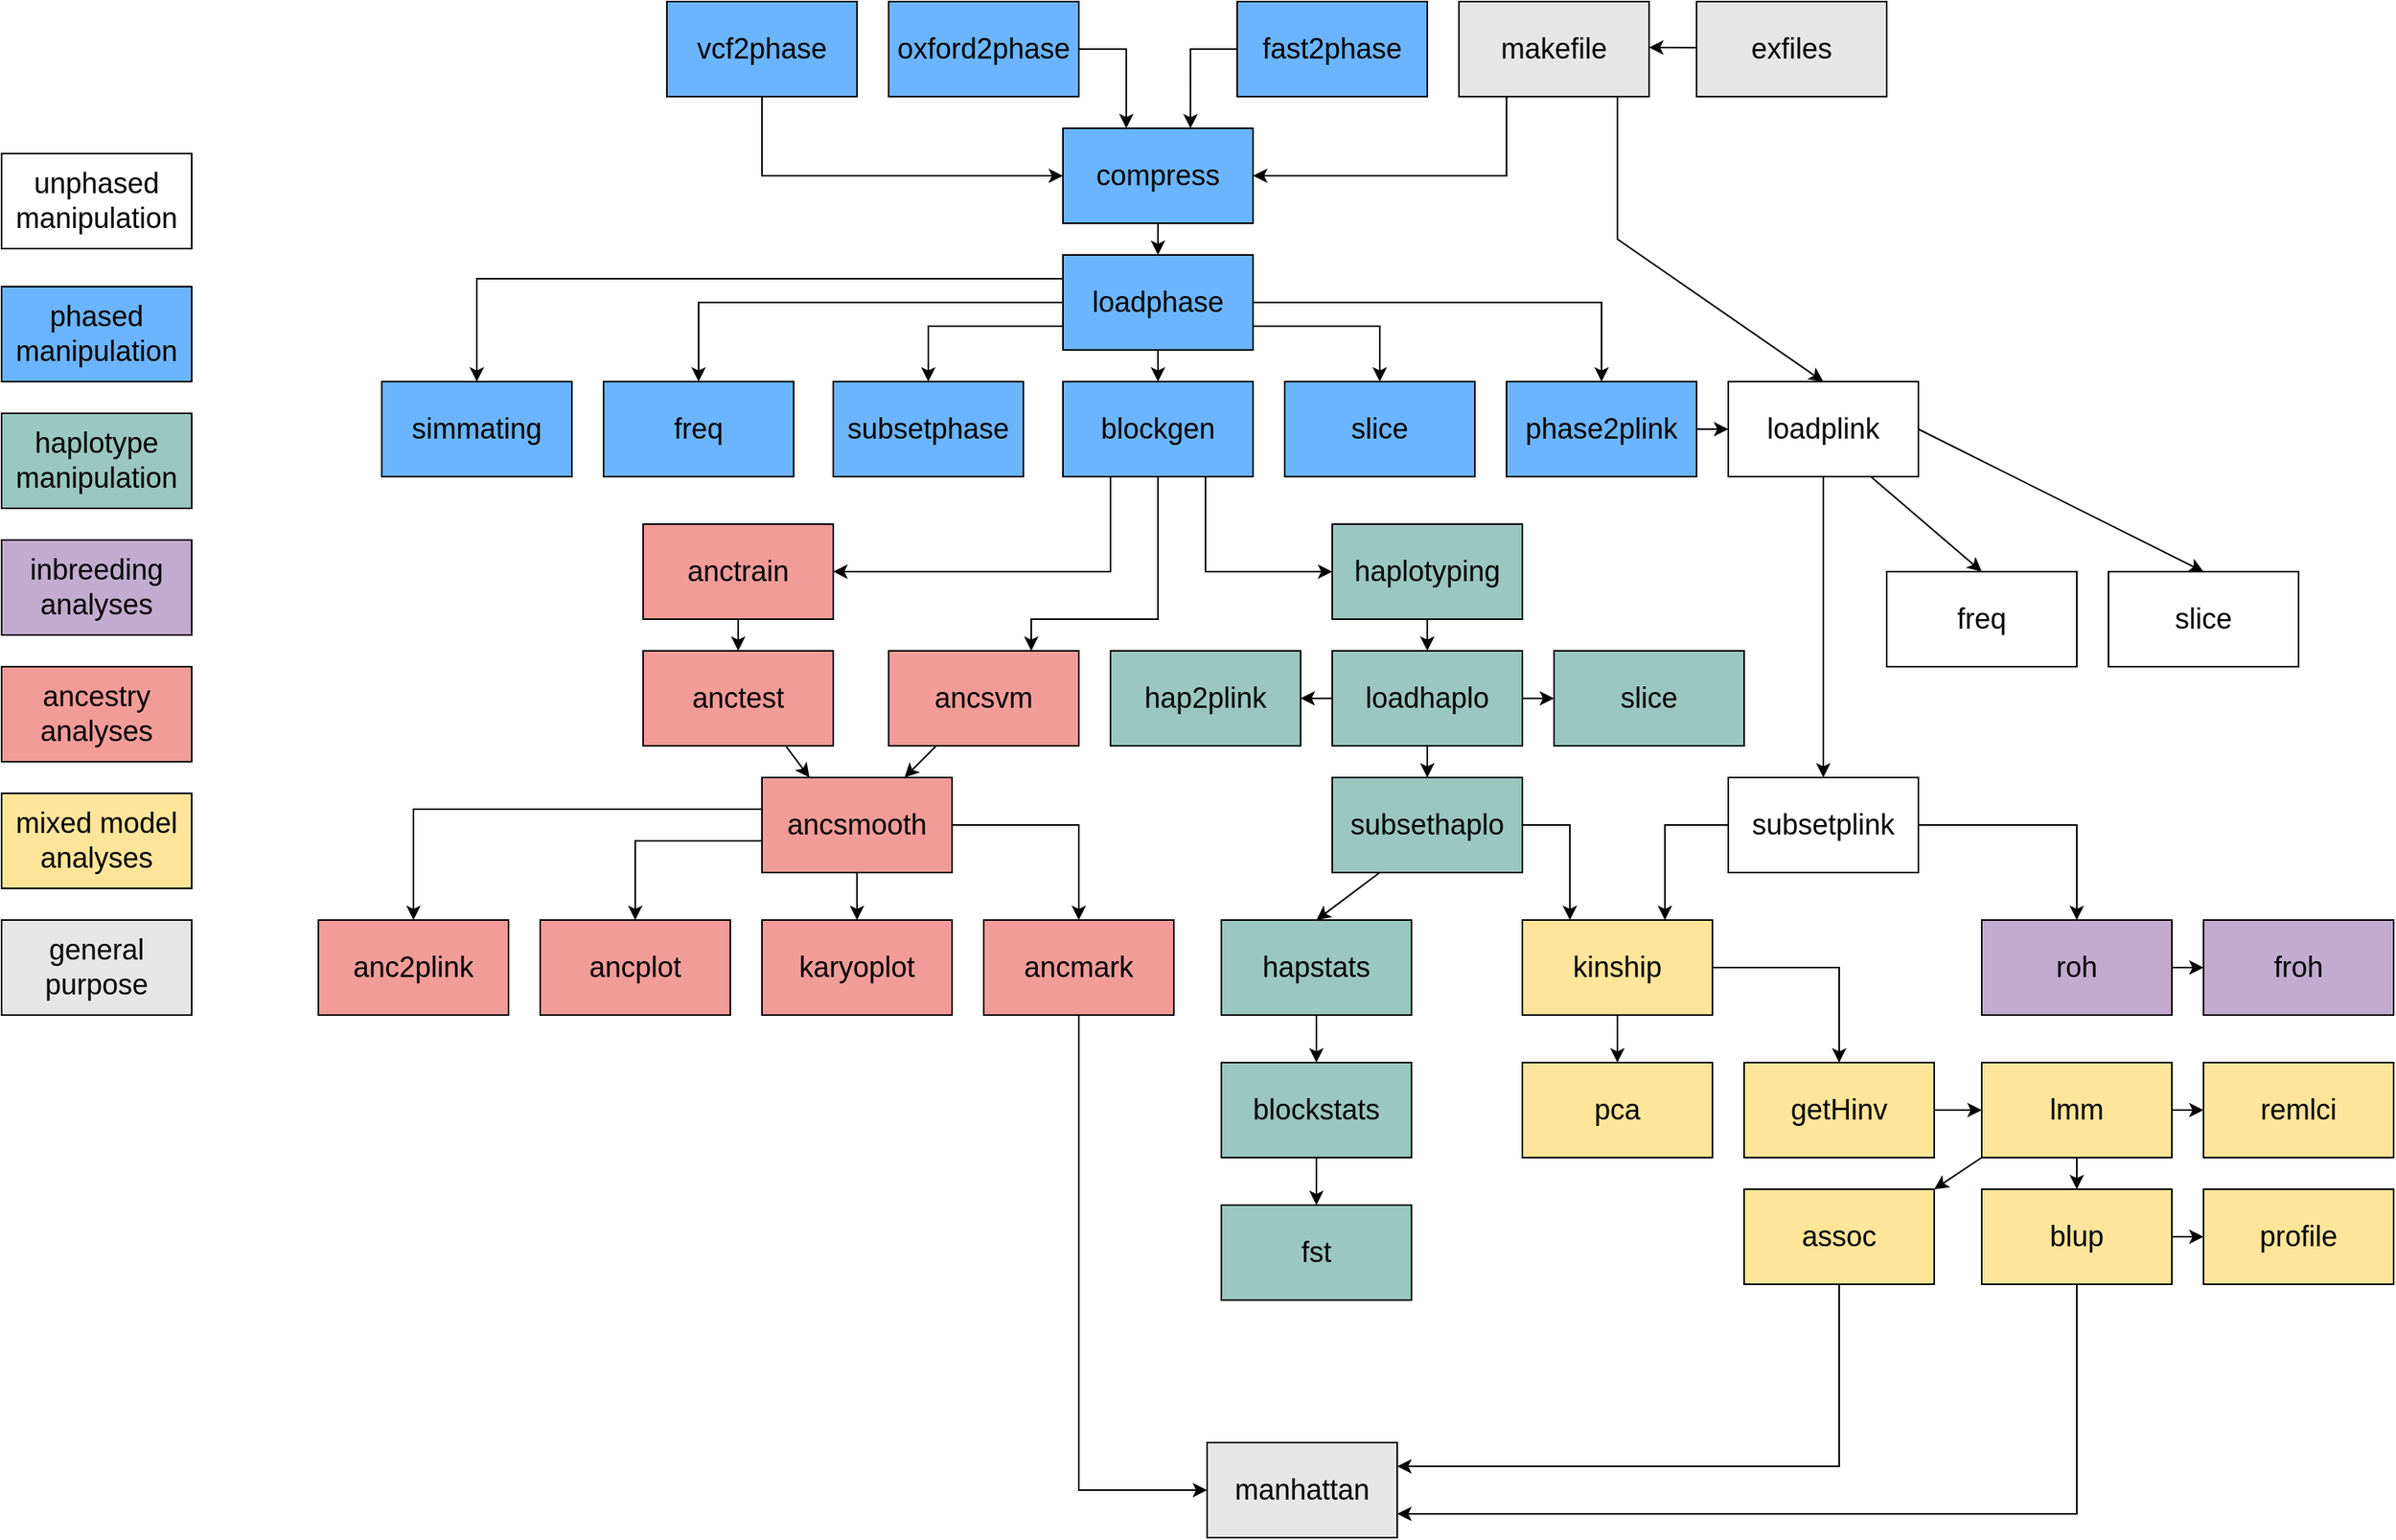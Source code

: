 <mxfile version="16.6.3" type="device"><diagram id="QX_X8f3MzkCJebXz9tnx" name="Page-1"><mxGraphModel dx="2365" dy="1553" grid="1" gridSize="10" guides="1" tooltips="1" connect="1" arrows="1" fold="1" page="1" pageScale="1" pageWidth="850" pageHeight="1100" math="0" shadow="0"><root><mxCell id="0"/><mxCell id="1" parent="0"/><mxCell id="POeb2t27RQVlVHplgw-3-40" style="edgeStyle=orthogonalEdgeStyle;rounded=0;orthogonalLoop=1;jettySize=auto;html=1;entryX=0;entryY=0.5;entryDx=0;entryDy=0;fontSize=18;" parent="1" target="POeb2t27RQVlVHplgw-3-4" edge="1"><mxGeometry relative="1" as="geometry"><Array as="points"><mxPoint x="600" y="130"/></Array><mxPoint x="600" y="80" as="sourcePoint"/></mxGeometry></mxCell><mxCell id="POeb2t27RQVlVHplgw-3-38" style="edgeStyle=orthogonalEdgeStyle;rounded=0;orthogonalLoop=1;jettySize=auto;html=1;exitX=1;exitY=0.5;exitDx=0;exitDy=0;fontSize=18;" parent="1" source="POeb2t27RQVlVHplgw-3-2" target="POeb2t27RQVlVHplgw-3-4" edge="1"><mxGeometry relative="1" as="geometry"><Array as="points"><mxPoint x="830" y="50"/></Array></mxGeometry></mxCell><mxCell id="POeb2t27RQVlVHplgw-3-2" value="oxford2phase" style="rounded=0;whiteSpace=wrap;html=1;fillColor=#6BB5FF;fontSize=18;" parent="1" vertex="1"><mxGeometry x="680" y="20" width="120" height="60" as="geometry"/></mxCell><mxCell id="POeb2t27RQVlVHplgw-3-3" value="fast2phase" style="rounded=0;whiteSpace=wrap;html=1;fillColor=#6BB5FF;fontSize=18;" parent="1" vertex="1"><mxGeometry x="900" y="20" width="120" height="60" as="geometry"/></mxCell><mxCell id="POeb2t27RQVlVHplgw-3-42" style="edgeStyle=orthogonalEdgeStyle;rounded=0;orthogonalLoop=1;jettySize=auto;html=1;exitX=0.5;exitY=1;exitDx=0;exitDy=0;entryX=0.5;entryY=0;entryDx=0;entryDy=0;fontSize=18;" parent="1" source="POeb2t27RQVlVHplgw-3-4" target="POeb2t27RQVlVHplgw-3-5" edge="1"><mxGeometry relative="1" as="geometry"/></mxCell><mxCell id="POeb2t27RQVlVHplgw-3-4" value="compress" style="rounded=0;whiteSpace=wrap;html=1;fillColor=#6BB5FF;fontSize=18;" parent="1" vertex="1"><mxGeometry x="790" y="100" width="120" height="60" as="geometry"/></mxCell><mxCell id="POeb2t27RQVlVHplgw-3-43" style="edgeStyle=orthogonalEdgeStyle;rounded=0;orthogonalLoop=1;jettySize=auto;html=1;exitX=0.5;exitY=1;exitDx=0;exitDy=0;entryX=0.5;entryY=0;entryDx=0;entryDy=0;fontSize=18;" parent="1" source="POeb2t27RQVlVHplgw-3-5" target="POeb2t27RQVlVHplgw-3-8" edge="1"><mxGeometry relative="1" as="geometry"/></mxCell><mxCell id="POeb2t27RQVlVHplgw-3-45" style="edgeStyle=orthogonalEdgeStyle;rounded=0;orthogonalLoop=1;jettySize=auto;html=1;exitX=0;exitY=0.75;exitDx=0;exitDy=0;entryX=0.5;entryY=0;entryDx=0;entryDy=0;fontSize=18;" parent="1" source="POeb2t27RQVlVHplgw-3-5" target="POeb2t27RQVlVHplgw-3-7" edge="1"><mxGeometry relative="1" as="geometry"/></mxCell><mxCell id="POeb2t27RQVlVHplgw-3-5" value="loadphase" style="rounded=0;whiteSpace=wrap;html=1;fillColor=#6BB5FF;fontSize=18;" parent="1" vertex="1"><mxGeometry x="790" y="180" width="120" height="60" as="geometry"/></mxCell><mxCell id="POeb2t27RQVlVHplgw-3-7" value="subsetphase" style="rounded=0;whiteSpace=wrap;html=1;fillColor=#6BB5FF;fontSize=18;" parent="1" vertex="1"><mxGeometry x="645" y="260" width="120" height="60" as="geometry"/></mxCell><mxCell id="POeb2t27RQVlVHplgw-3-53" style="edgeStyle=orthogonalEdgeStyle;rounded=0;orthogonalLoop=1;jettySize=auto;html=1;exitX=0.25;exitY=1;exitDx=0;exitDy=0;entryX=1;entryY=0.5;entryDx=0;entryDy=0;fontSize=18;" parent="1" source="POeb2t27RQVlVHplgw-3-8" target="POeb2t27RQVlVHplgw-3-11" edge="1"><mxGeometry relative="1" as="geometry"><Array as="points"><mxPoint x="820" y="380"/></Array></mxGeometry></mxCell><mxCell id="POeb2t27RQVlVHplgw-3-8" value="blockgen" style="rounded=0;whiteSpace=wrap;html=1;fillColor=#6BB5FF;fontSize=18;" parent="1" vertex="1"><mxGeometry x="790" y="260" width="120" height="60" as="geometry"/></mxCell><mxCell id="POeb2t27RQVlVHplgw-3-59" style="edgeStyle=orthogonalEdgeStyle;rounded=0;orthogonalLoop=1;jettySize=auto;html=1;exitX=0.5;exitY=1;exitDx=0;exitDy=0;entryX=0.5;entryY=0;entryDx=0;entryDy=0;fontSize=18;" parent="1" source="POeb2t27RQVlVHplgw-3-10" target="POeb2t27RQVlVHplgw-3-17" edge="1"><mxGeometry relative="1" as="geometry"/></mxCell><mxCell id="POeb2t27RQVlVHplgw-3-10" value="haplotyping" style="rounded=0;whiteSpace=wrap;html=1;shadow=0;fillColor=#9AC7BF;fontSize=18;" parent="1" vertex="1"><mxGeometry x="960" y="350" width="120" height="60" as="geometry"/></mxCell><mxCell id="POeb2t27RQVlVHplgw-3-55" style="edgeStyle=orthogonalEdgeStyle;rounded=0;orthogonalLoop=1;jettySize=auto;html=1;exitX=0.5;exitY=1;exitDx=0;exitDy=0;fontSize=18;entryX=0.5;entryY=0;entryDx=0;entryDy=0;" parent="1" source="POeb2t27RQVlVHplgw-3-11" target="f0RsG4w_r5bLcKfivLVr-1" edge="1"><mxGeometry relative="1" as="geometry"/></mxCell><mxCell id="POeb2t27RQVlVHplgw-3-11" value="anctrain" style="rounded=0;whiteSpace=wrap;html=1;fillColor=#F19C99;fontSize=18;" parent="1" vertex="1"><mxGeometry x="525" y="350" width="120" height="60" as="geometry"/></mxCell><mxCell id="POeb2t27RQVlVHplgw-3-56" style="edgeStyle=orthogonalEdgeStyle;rounded=0;orthogonalLoop=1;jettySize=auto;html=1;exitX=0;exitY=1;exitDx=0;exitDy=0;entryX=0.5;entryY=0;entryDx=0;entryDy=0;fontSize=18;" parent="1" source="POeb2t27RQVlVHplgw-3-12" target="POeb2t27RQVlVHplgw-3-13" edge="1"><mxGeometry relative="1" as="geometry"><Array as="points"><mxPoint x="600" y="550"/><mxPoint x="520" y="550"/></Array></mxGeometry></mxCell><mxCell id="POeb2t27RQVlVHplgw-3-57" style="edgeStyle=orthogonalEdgeStyle;rounded=0;orthogonalLoop=1;jettySize=auto;html=1;exitX=0.5;exitY=1;exitDx=0;exitDy=0;entryX=0.5;entryY=0;entryDx=0;entryDy=0;fontSize=18;" parent="1" source="POeb2t27RQVlVHplgw-3-12" target="POeb2t27RQVlVHplgw-3-14" edge="1"><mxGeometry relative="1" as="geometry"/></mxCell><mxCell id="POeb2t27RQVlVHplgw-3-58" style="edgeStyle=orthogonalEdgeStyle;rounded=0;orthogonalLoop=1;jettySize=auto;html=1;exitX=1;exitY=0.5;exitDx=0;exitDy=0;entryX=0.5;entryY=0;entryDx=0;entryDy=0;fontSize=18;" parent="1" source="POeb2t27RQVlVHplgw-3-12" target="POeb2t27RQVlVHplgw-3-15" edge="1"><mxGeometry relative="1" as="geometry"/></mxCell><mxCell id="POeb2t27RQVlVHplgw-3-12" value="ancsmooth" style="rounded=0;whiteSpace=wrap;html=1;fillColor=#F19C99;fontSize=18;" parent="1" vertex="1"><mxGeometry x="600" y="510" width="120" height="60" as="geometry"/></mxCell><mxCell id="POeb2t27RQVlVHplgw-3-13" value="ancplot" style="rounded=0;whiteSpace=wrap;html=1;fillColor=#F19C99;fontSize=18;" parent="1" vertex="1"><mxGeometry x="460" y="600" width="120" height="60" as="geometry"/></mxCell><mxCell id="POeb2t27RQVlVHplgw-3-14" value="karyoplot" style="rounded=0;whiteSpace=wrap;html=1;fillColor=#F19C99;fontSize=18;" parent="1" vertex="1"><mxGeometry x="600" y="600" width="120" height="60" as="geometry"/></mxCell><mxCell id="POeb2t27RQVlVHplgw-3-88" style="edgeStyle=orthogonalEdgeStyle;rounded=0;orthogonalLoop=1;jettySize=auto;html=1;exitX=0.5;exitY=1;exitDx=0;exitDy=0;entryX=0;entryY=0.5;entryDx=0;entryDy=0;fontSize=18;" parent="1" source="POeb2t27RQVlVHplgw-3-15" target="POeb2t27RQVlVHplgw-3-16" edge="1"><mxGeometry relative="1" as="geometry"><Array as="points"><mxPoint x="800" y="960"/></Array></mxGeometry></mxCell><mxCell id="POeb2t27RQVlVHplgw-3-15" value="ancmark" style="rounded=0;whiteSpace=wrap;html=1;fillColor=#F19C99;fontSize=18;" parent="1" vertex="1"><mxGeometry x="740" y="600" width="120" height="60" as="geometry"/></mxCell><mxCell id="POeb2t27RQVlVHplgw-3-16" value="manhattan" style="rounded=0;whiteSpace=wrap;html=1;fillColor=#E6E6E6;fontSize=18;" parent="1" vertex="1"><mxGeometry x="881" y="930" width="120" height="60" as="geometry"/></mxCell><mxCell id="POeb2t27RQVlVHplgw-3-60" style="edgeStyle=orthogonalEdgeStyle;rounded=0;orthogonalLoop=1;jettySize=auto;html=1;exitX=0.5;exitY=1;exitDx=0;exitDy=0;entryX=0.5;entryY=0;entryDx=0;entryDy=0;fontSize=18;" parent="1" source="POeb2t27RQVlVHplgw-3-17" target="POeb2t27RQVlVHplgw-3-23" edge="1"><mxGeometry relative="1" as="geometry"/></mxCell><mxCell id="POeb2t27RQVlVHplgw-3-17" value="loadhaplo" style="rounded=0;whiteSpace=wrap;html=1;shadow=0;fillColor=#9AC7BF;fontSize=18;" parent="1" vertex="1"><mxGeometry x="960" y="430" width="120" height="60" as="geometry"/></mxCell><mxCell id="POeb2t27RQVlVHplgw-3-18" value="hap2plink" style="rounded=0;whiteSpace=wrap;html=1;shadow=0;fillColor=#9AC7BF;fontSize=18;" parent="1" vertex="1"><mxGeometry x="820" y="430" width="120" height="60" as="geometry"/></mxCell><mxCell id="POeb2t27RQVlVHplgw-3-63" style="edgeStyle=orthogonalEdgeStyle;rounded=0;orthogonalLoop=1;jettySize=auto;html=1;exitX=0.5;exitY=1;exitDx=0;exitDy=0;fontSize=18;" parent="1" source="POeb2t27RQVlVHplgw-3-20" target="POeb2t27RQVlVHplgw-3-21" edge="1"><mxGeometry relative="1" as="geometry"/></mxCell><mxCell id="POeb2t27RQVlVHplgw-3-67" style="edgeStyle=orthogonalEdgeStyle;rounded=0;orthogonalLoop=1;jettySize=auto;html=1;exitX=0.5;exitY=1;exitDx=0;exitDy=0;entryX=0.5;entryY=0;entryDx=0;entryDy=0;fontSize=18;" parent="1" source="POeb2t27RQVlVHplgw-3-21" target="POeb2t27RQVlVHplgw-3-22" edge="1"><mxGeometry relative="1" as="geometry"/></mxCell><mxCell id="POeb2t27RQVlVHplgw-3-21" value="blockstats" style="rounded=0;whiteSpace=wrap;html=1;shadow=0;fillColor=#9AC7BF;fontSize=18;" parent="1" vertex="1"><mxGeometry x="890" y="690" width="120" height="60" as="geometry"/></mxCell><mxCell id="POeb2t27RQVlVHplgw-3-22" value="fst" style="rounded=0;whiteSpace=wrap;html=1;shadow=0;fillColor=#9AC7BF;fontSize=18;" parent="1" vertex="1"><mxGeometry x="890" y="780" width="120" height="60" as="geometry"/></mxCell><mxCell id="POeb2t27RQVlVHplgw-3-23" value="subsethaplo" style="rounded=0;whiteSpace=wrap;html=1;shadow=0;fillColor=#9AC7BF;fontSize=18;" parent="1" vertex="1"><mxGeometry x="960" y="510" width="120" height="60" as="geometry"/></mxCell><mxCell id="POeb2t27RQVlVHplgw-3-24" value="kinship" style="rounded=0;whiteSpace=wrap;html=1;fillColor=#FFE599;fontSize=18;" parent="1" vertex="1"><mxGeometry x="1080" y="600" width="120" height="60" as="geometry"/></mxCell><mxCell id="POeb2t27RQVlVHplgw-3-25" value="pca" style="rounded=0;whiteSpace=wrap;html=1;fillColor=#FFE599;fontSize=18;" parent="1" vertex="1"><mxGeometry x="1080" y="690" width="120" height="60" as="geometry"/></mxCell><mxCell id="POeb2t27RQVlVHplgw-3-75" style="edgeStyle=orthogonalEdgeStyle;rounded=0;orthogonalLoop=1;jettySize=auto;html=1;exitX=1;exitY=0.5;exitDx=0;exitDy=0;entryX=0;entryY=0.5;entryDx=0;entryDy=0;fontSize=18;" parent="1" source="POeb2t27RQVlVHplgw-3-27" target="POeb2t27RQVlVHplgw-3-28" edge="1"><mxGeometry relative="1" as="geometry"/></mxCell><mxCell id="POeb2t27RQVlVHplgw-3-27" value="blup" style="rounded=0;whiteSpace=wrap;html=1;fillColor=#FFE599;fontSize=18;" parent="1" vertex="1"><mxGeometry x="1370" y="770" width="120" height="60" as="geometry"/></mxCell><mxCell id="POeb2t27RQVlVHplgw-3-28" value="profile" style="rounded=0;whiteSpace=wrap;html=1;fillColor=#FFE599;fontSize=18;" parent="1" vertex="1"><mxGeometry x="1510" y="770" width="120" height="60" as="geometry"/></mxCell><mxCell id="POeb2t27RQVlVHplgw-3-29" value="lmm" style="rounded=0;whiteSpace=wrap;html=1;fillColor=#FFE599;fontSize=18;" parent="1" vertex="1"><mxGeometry x="1370" y="690" width="120" height="60" as="geometry"/></mxCell><mxCell id="POeb2t27RQVlVHplgw-3-76" style="edgeStyle=orthogonalEdgeStyle;rounded=0;orthogonalLoop=1;jettySize=auto;html=1;exitX=1;exitY=0.5;exitDx=0;exitDy=0;entryX=0;entryY=0.5;entryDx=0;entryDy=0;fontSize=18;" parent="1" source="POeb2t27RQVlVHplgw-3-30" target="POeb2t27RQVlVHplgw-3-29" edge="1"><mxGeometry relative="1" as="geometry"/></mxCell><mxCell id="POeb2t27RQVlVHplgw-3-30" value="getHinv" style="rounded=0;whiteSpace=wrap;html=1;fillColor=#FFE599;fontSize=18;" parent="1" vertex="1"><mxGeometry x="1220" y="690" width="120" height="60" as="geometry"/></mxCell><mxCell id="POeb2t27RQVlVHplgw-3-31" value="assoc" style="rounded=0;whiteSpace=wrap;html=1;fillColor=#FFE599;fontSize=18;" parent="1" vertex="1"><mxGeometry x="1220" y="770" width="120" height="60" as="geometry"/></mxCell><mxCell id="POeb2t27RQVlVHplgw-3-95" value="phased&lt;br&gt;manipulation" style="rounded=0;whiteSpace=wrap;html=1;fillColor=#6BB5FF;fontSize=18;" parent="1" vertex="1"><mxGeometry x="120" y="200" width="120" height="60" as="geometry"/></mxCell><mxCell id="POeb2t27RQVlVHplgw-3-96" value="ancestry analyses" style="rounded=0;whiteSpace=wrap;html=1;fillColor=#F19C99;fontSize=18;" parent="1" vertex="1"><mxGeometry x="120" y="440" width="120" height="60" as="geometry"/></mxCell><mxCell id="POeb2t27RQVlVHplgw-3-97" value="haplotype&lt;br&gt;manipulation" style="rounded=0;whiteSpace=wrap;html=1;shadow=0;fillColor=#9AC7BF;fontSize=18;" parent="1" vertex="1"><mxGeometry x="120" y="280" width="120" height="60" as="geometry"/></mxCell><mxCell id="POeb2t27RQVlVHplgw-3-98" value="mixed model analyses" style="rounded=0;whiteSpace=wrap;html=1;fillColor=#FFE599;fontSize=18;" parent="1" vertex="1"><mxGeometry x="120" y="520" width="120" height="60" as="geometry"/></mxCell><mxCell id="POeb2t27RQVlVHplgw-3-99" value="general purpose" style="rounded=0;whiteSpace=wrap;html=1;fillColor=#E6E6E6;fontSize=18;" parent="1" vertex="1"><mxGeometry x="120" y="600" width="120" height="60" as="geometry"/></mxCell><mxCell id="HH6pCm01p-pz0Nobk4by-1" value="makefile" style="rounded=0;whiteSpace=wrap;html=1;fillColor=#E6E6E6;fontSize=18;" parent="1" vertex="1"><mxGeometry x="1040" y="20" width="120" height="60" as="geometry"/></mxCell><mxCell id="HH6pCm01p-pz0Nobk4by-2" style="edgeStyle=orthogonalEdgeStyle;rounded=0;orthogonalLoop=1;jettySize=auto;html=1;exitX=0.25;exitY=1;exitDx=0;exitDy=0;entryX=1;entryY=0.5;entryDx=0;entryDy=0;fontSize=18;" parent="1" source="HH6pCm01p-pz0Nobk4by-1" target="POeb2t27RQVlVHplgw-3-4" edge="1"><mxGeometry relative="1" as="geometry"><mxPoint x="1140" y="115" as="sourcePoint"/><mxPoint x="1055" y="165" as="targetPoint"/></mxGeometry></mxCell><mxCell id="HH6pCm01p-pz0Nobk4by-5" style="edgeStyle=orthogonalEdgeStyle;rounded=0;orthogonalLoop=1;jettySize=auto;html=1;exitX=0;exitY=0.5;exitDx=0;exitDy=0;fontSize=18;entryX=0.671;entryY=0.001;entryDx=0;entryDy=0;entryPerimeter=0;" parent="1" source="POeb2t27RQVlVHplgw-3-3" target="POeb2t27RQVlVHplgw-3-4" edge="1"><mxGeometry relative="1" as="geometry"><mxPoint x="850" y="50" as="sourcePoint"/><mxPoint x="862" y="90" as="targetPoint"/><Array as="points"><mxPoint x="871" y="50"/></Array></mxGeometry></mxCell><mxCell id="E7rz3GvTKsfJ2F4Y0HqE-1" value="anc2plink" style="rounded=0;whiteSpace=wrap;html=1;fillColor=#F19C99;fontSize=18;" parent="1" vertex="1"><mxGeometry x="320" y="600" width="120" height="60" as="geometry"/></mxCell><mxCell id="E7rz3GvTKsfJ2F4Y0HqE-2" style="edgeStyle=orthogonalEdgeStyle;rounded=0;orthogonalLoop=1;jettySize=auto;html=1;entryX=0.5;entryY=0;entryDx=0;entryDy=0;fontSize=18;" parent="1" target="E7rz3GvTKsfJ2F4Y0HqE-1" edge="1"><mxGeometry relative="1" as="geometry"><Array as="points"><mxPoint x="600" y="530"/><mxPoint x="380" y="530"/></Array><mxPoint x="600" y="530" as="sourcePoint"/><mxPoint x="520" y="470" as="targetPoint"/></mxGeometry></mxCell><mxCell id="f0RsG4w_r5bLcKfivLVr-1" value="anctest" style="rounded=0;whiteSpace=wrap;html=1;fillColor=#F19C99;fontSize=18;" parent="1" vertex="1"><mxGeometry x="525" y="430" width="120" height="60" as="geometry"/></mxCell><mxCell id="f0RsG4w_r5bLcKfivLVr-4" value="ancsvm" style="rounded=0;whiteSpace=wrap;html=1;fillColor=#F19C99;fontSize=18;" parent="1" vertex="1"><mxGeometry x="680" y="430" width="120" height="60" as="geometry"/></mxCell><mxCell id="f0RsG4w_r5bLcKfivLVr-8" style="edgeStyle=orthogonalEdgeStyle;rounded=0;orthogonalLoop=1;jettySize=auto;html=1;exitX=0.5;exitY=1;exitDx=0;exitDy=0;entryX=0.75;entryY=0;entryDx=0;entryDy=0;fontSize=18;" parent="1" target="f0RsG4w_r5bLcKfivLVr-4" edge="1" source="POeb2t27RQVlVHplgw-3-8"><mxGeometry relative="1" as="geometry"><mxPoint x="833.92" y="320" as="sourcePoint"/><mxPoint x="660.0" y="380" as="targetPoint"/><Array as="points"><mxPoint x="850" y="410"/><mxPoint x="770" y="410"/></Array></mxGeometry></mxCell><mxCell id="f0RsG4w_r5bLcKfivLVr-12" value="" style="endArrow=classic;html=1;entryX=0.25;entryY=0;entryDx=0;entryDy=0;exitX=0.75;exitY=1;exitDx=0;exitDy=0;" parent="1" source="f0RsG4w_r5bLcKfivLVr-1" target="POeb2t27RQVlVHplgw-3-12" edge="1"><mxGeometry width="50" height="50" relative="1" as="geometry"><mxPoint x="620" y="490" as="sourcePoint"/><mxPoint x="670" y="440" as="targetPoint"/></mxGeometry></mxCell><mxCell id="f0RsG4w_r5bLcKfivLVr-13" value="" style="endArrow=classic;html=1;entryX=0.75;entryY=0;entryDx=0;entryDy=0;exitX=0.25;exitY=1;exitDx=0;exitDy=0;" parent="1" source="f0RsG4w_r5bLcKfivLVr-4" target="POeb2t27RQVlVHplgw-3-12" edge="1"><mxGeometry width="50" height="50" relative="1" as="geometry"><mxPoint x="680" y="510" as="sourcePoint"/><mxPoint x="730" y="460" as="targetPoint"/></mxGeometry></mxCell><mxCell id="iTD4pwH6xwFsFZzVIsax-1" value="phase2plink" style="rounded=0;whiteSpace=wrap;html=1;fillColor=#6BB5FF;fontSize=18;" vertex="1" parent="1"><mxGeometry x="1070" y="260" width="120" height="60" as="geometry"/></mxCell><mxCell id="iTD4pwH6xwFsFZzVIsax-4" value="exfiles" style="rounded=0;whiteSpace=wrap;html=1;fillColor=#E6E6E6;fontSize=18;" vertex="1" parent="1"><mxGeometry x="1190" y="20" width="120" height="60" as="geometry"/></mxCell><mxCell id="iTD4pwH6xwFsFZzVIsax-7" value="" style="endArrow=classic;html=1;rounded=0;" edge="1" parent="1"><mxGeometry width="50" height="50" relative="1" as="geometry"><mxPoint x="1190" y="49.09" as="sourcePoint"/><mxPoint x="1160" y="49" as="targetPoint"/></mxGeometry></mxCell><mxCell id="iTD4pwH6xwFsFZzVIsax-8" value="unphased&lt;br&gt;manipulation" style="rounded=0;whiteSpace=wrap;html=1;fillColor=#FFFFFF;fontSize=18;" vertex="1" parent="1"><mxGeometry x="120" y="116" width="120" height="60" as="geometry"/></mxCell><mxCell id="iTD4pwH6xwFsFZzVIsax-9" value="loadplink" style="rounded=0;whiteSpace=wrap;html=1;fontSize=18;" vertex="1" parent="1"><mxGeometry x="1210" y="260" width="120" height="60" as="geometry"/></mxCell><mxCell id="iTD4pwH6xwFsFZzVIsax-10" value="vcf2phase" style="rounded=0;whiteSpace=wrap;html=1;fillColor=#6BB5FF;fontSize=18;" vertex="1" parent="1"><mxGeometry x="540" y="20" width="120" height="60" as="geometry"/></mxCell><mxCell id="iTD4pwH6xwFsFZzVIsax-17" value="" style="endArrow=classic;html=1;rounded=0;exitX=0.75;exitY=1;exitDx=0;exitDy=0;entryX=0;entryY=0.5;entryDx=0;entryDy=0;" edge="1" parent="1" source="POeb2t27RQVlVHplgw-3-8" target="POeb2t27RQVlVHplgw-3-10"><mxGeometry width="50" height="50" relative="1" as="geometry"><mxPoint x="895" y="320" as="sourcePoint"/><mxPoint x="895" y="350" as="targetPoint"/><Array as="points"><mxPoint x="880" y="380"/></Array></mxGeometry></mxCell><mxCell id="iTD4pwH6xwFsFZzVIsax-18" value="freq" style="rounded=0;whiteSpace=wrap;html=1;fillColor=#6BB5FF;fontSize=18;" vertex="1" parent="1"><mxGeometry x="500" y="260" width="120" height="60" as="geometry"/></mxCell><mxCell id="POeb2t27RQVlVHplgw-3-20" value="hapstats" style="rounded=0;whiteSpace=wrap;html=1;shadow=0;fillColor=#9AC7BF;fontSize=18;" parent="1" vertex="1"><mxGeometry x="890" y="600" width="120" height="60" as="geometry"/></mxCell><mxCell id="iTD4pwH6xwFsFZzVIsax-26" value="" style="endArrow=classic;html=1;rounded=0;exitX=0;exitY=0.5;exitDx=0;exitDy=0;entryX=0.5;entryY=0;entryDx=0;entryDy=0;" edge="1" parent="1" source="POeb2t27RQVlVHplgw-3-5" target="iTD4pwH6xwFsFZzVIsax-18"><mxGeometry width="50" height="50" relative="1" as="geometry"><mxPoint x="920" y="440" as="sourcePoint"/><mxPoint x="970" y="390" as="targetPoint"/><Array as="points"><mxPoint x="560" y="210"/></Array></mxGeometry></mxCell><mxCell id="iTD4pwH6xwFsFZzVIsax-33" value="" style="endArrow=classic;html=1;rounded=0;exitX=0;exitY=0.5;exitDx=0;exitDy=0;entryX=1;entryY=0.5;entryDx=0;entryDy=0;" edge="1" parent="1" source="POeb2t27RQVlVHplgw-3-17"><mxGeometry width="50" height="50" relative="1" as="geometry"><mxPoint x="990" y="580" as="sourcePoint"/><mxPoint x="940" y="460" as="targetPoint"/></mxGeometry></mxCell><mxCell id="iTD4pwH6xwFsFZzVIsax-37" value="slice" style="rounded=0;whiteSpace=wrap;html=1;fillColor=#6BB5FF;fontSize=18;" vertex="1" parent="1"><mxGeometry x="930" y="260" width="120" height="60" as="geometry"/></mxCell><mxCell id="iTD4pwH6xwFsFZzVIsax-38" value="simmating" style="rounded=0;whiteSpace=wrap;html=1;fillColor=#6BB5FF;fontSize=18;" vertex="1" parent="1"><mxGeometry x="360" y="260" width="120" height="60" as="geometry"/></mxCell><mxCell id="iTD4pwH6xwFsFZzVIsax-39" value="" style="endArrow=classic;html=1;rounded=0;exitX=0;exitY=0.25;exitDx=0;exitDy=0;entryX=0.5;entryY=0;entryDx=0;entryDy=0;" edge="1" parent="1" source="POeb2t27RQVlVHplgw-3-5" target="iTD4pwH6xwFsFZzVIsax-38"><mxGeometry width="50" height="50" relative="1" as="geometry"><mxPoint x="910" y="530" as="sourcePoint"/><mxPoint x="960" y="480" as="targetPoint"/><Array as="points"><mxPoint x="420" y="195"/></Array></mxGeometry></mxCell><mxCell id="iTD4pwH6xwFsFZzVIsax-40" value="" style="endArrow=classic;html=1;rounded=0;exitX=1;exitY=0.75;exitDx=0;exitDy=0;entryX=0.5;entryY=0;entryDx=0;entryDy=0;" edge="1" parent="1" source="POeb2t27RQVlVHplgw-3-5" target="iTD4pwH6xwFsFZzVIsax-37"><mxGeometry width="50" height="50" relative="1" as="geometry"><mxPoint x="910" y="530" as="sourcePoint"/><mxPoint x="960" y="480" as="targetPoint"/><Array as="points"><mxPoint x="990" y="225"/></Array></mxGeometry></mxCell><mxCell id="iTD4pwH6xwFsFZzVIsax-41" value="" style="endArrow=classic;html=1;rounded=0;exitX=1;exitY=0.5;exitDx=0;exitDy=0;entryX=0.5;entryY=0;entryDx=0;entryDy=0;" edge="1" parent="1" source="POeb2t27RQVlVHplgw-3-5" target="iTD4pwH6xwFsFZzVIsax-1"><mxGeometry width="50" height="50" relative="1" as="geometry"><mxPoint x="910" y="530" as="sourcePoint"/><mxPoint x="960" y="480" as="targetPoint"/><Array as="points"><mxPoint x="1130" y="210"/></Array></mxGeometry></mxCell><mxCell id="iTD4pwH6xwFsFZzVIsax-42" value="" style="endArrow=classic;html=1;rounded=0;entryX=0.5;entryY=0;entryDx=0;entryDy=0;" edge="1" parent="1" target="iTD4pwH6xwFsFZzVIsax-9"><mxGeometry width="50" height="50" relative="1" as="geometry"><mxPoint x="1140" y="80" as="sourcePoint"/><mxPoint x="960" y="480" as="targetPoint"/><Array as="points"><mxPoint x="1140" y="170"/></Array></mxGeometry></mxCell><mxCell id="iTD4pwH6xwFsFZzVIsax-43" value="" style="endArrow=classic;html=1;rounded=0;exitX=1;exitY=0.5;exitDx=0;exitDy=0;entryX=0;entryY=0.5;entryDx=0;entryDy=0;" edge="1" parent="1" source="iTD4pwH6xwFsFZzVIsax-1" target="iTD4pwH6xwFsFZzVIsax-9"><mxGeometry width="50" height="50" relative="1" as="geometry"><mxPoint x="910" y="530" as="sourcePoint"/><mxPoint x="960" y="480" as="targetPoint"/></mxGeometry></mxCell><mxCell id="iTD4pwH6xwFsFZzVIsax-44" value="subsetplink" style="rounded=0;whiteSpace=wrap;html=1;fontSize=18;" vertex="1" parent="1"><mxGeometry x="1210" y="510" width="120" height="60" as="geometry"/></mxCell><mxCell id="iTD4pwH6xwFsFZzVIsax-45" value="" style="endArrow=classic;html=1;rounded=0;exitX=0.5;exitY=1;exitDx=0;exitDy=0;" edge="1" parent="1" source="iTD4pwH6xwFsFZzVIsax-9" target="iTD4pwH6xwFsFZzVIsax-44"><mxGeometry width="50" height="50" relative="1" as="geometry"><mxPoint x="920" y="530" as="sourcePoint"/><mxPoint x="970" y="480" as="targetPoint"/></mxGeometry></mxCell><mxCell id="iTD4pwH6xwFsFZzVIsax-46" value="" style="endArrow=classic;html=1;rounded=0;exitX=0.25;exitY=1;exitDx=0;exitDy=0;entryX=0.5;entryY=0;entryDx=0;entryDy=0;" edge="1" parent="1" source="POeb2t27RQVlVHplgw-3-23" target="POeb2t27RQVlVHplgw-3-20"><mxGeometry width="50" height="50" relative="1" as="geometry"><mxPoint x="920" y="530" as="sourcePoint"/><mxPoint x="970" y="480" as="targetPoint"/></mxGeometry></mxCell><mxCell id="iTD4pwH6xwFsFZzVIsax-47" value="" style="endArrow=classic;html=1;rounded=0;exitX=1;exitY=0.5;exitDx=0;exitDy=0;entryX=0.25;entryY=0;entryDx=0;entryDy=0;" edge="1" parent="1" source="POeb2t27RQVlVHplgw-3-23" target="POeb2t27RQVlVHplgw-3-24"><mxGeometry width="50" height="50" relative="1" as="geometry"><mxPoint x="920" y="530" as="sourcePoint"/><mxPoint x="970" y="480" as="targetPoint"/><Array as="points"><mxPoint x="1110" y="540"/></Array></mxGeometry></mxCell><mxCell id="iTD4pwH6xwFsFZzVIsax-48" value="" style="endArrow=classic;html=1;rounded=0;exitX=0;exitY=0.5;exitDx=0;exitDy=0;entryX=0.75;entryY=0;entryDx=0;entryDy=0;" edge="1" parent="1" source="iTD4pwH6xwFsFZzVIsax-44" target="POeb2t27RQVlVHplgw-3-24"><mxGeometry width="50" height="50" relative="1" as="geometry"><mxPoint x="920" y="530" as="sourcePoint"/><mxPoint x="970" y="480" as="targetPoint"/><Array as="points"><mxPoint x="1170" y="540"/></Array></mxGeometry></mxCell><mxCell id="iTD4pwH6xwFsFZzVIsax-49" value="" style="endArrow=classic;html=1;rounded=0;exitX=0.5;exitY=1;exitDx=0;exitDy=0;" edge="1" parent="1" source="POeb2t27RQVlVHplgw-3-24" target="POeb2t27RQVlVHplgw-3-25"><mxGeometry width="50" height="50" relative="1" as="geometry"><mxPoint x="920" y="660" as="sourcePoint"/><mxPoint x="970" y="610" as="targetPoint"/></mxGeometry></mxCell><mxCell id="iTD4pwH6xwFsFZzVIsax-50" value="" style="endArrow=classic;html=1;rounded=0;exitX=1;exitY=0.5;exitDx=0;exitDy=0;entryX=0.5;entryY=0;entryDx=0;entryDy=0;" edge="1" parent="1" source="POeb2t27RQVlVHplgw-3-24" target="POeb2t27RQVlVHplgw-3-30"><mxGeometry width="50" height="50" relative="1" as="geometry"><mxPoint x="1240" y="840" as="sourcePoint"/><mxPoint x="1290" y="790" as="targetPoint"/><Array as="points"><mxPoint x="1280" y="630"/></Array></mxGeometry></mxCell><mxCell id="iTD4pwH6xwFsFZzVIsax-51" value="" style="endArrow=classic;html=1;rounded=0;exitX=0.5;exitY=1;exitDx=0;exitDy=0;entryX=0.5;entryY=0;entryDx=0;entryDy=0;" edge="1" parent="1" source="POeb2t27RQVlVHplgw-3-29" target="POeb2t27RQVlVHplgw-3-27"><mxGeometry width="50" height="50" relative="1" as="geometry"><mxPoint x="1100" y="630" as="sourcePoint"/><mxPoint x="1150" y="580" as="targetPoint"/></mxGeometry></mxCell><mxCell id="iTD4pwH6xwFsFZzVIsax-52" value="" style="endArrow=classic;html=1;rounded=0;exitX=0;exitY=1;exitDx=0;exitDy=0;entryX=1;entryY=0;entryDx=0;entryDy=0;" edge="1" parent="1" source="POeb2t27RQVlVHplgw-3-29" target="POeb2t27RQVlVHplgw-3-31"><mxGeometry width="50" height="50" relative="1" as="geometry"><mxPoint x="1100" y="630" as="sourcePoint"/><mxPoint x="1150" y="580" as="targetPoint"/></mxGeometry></mxCell><mxCell id="iTD4pwH6xwFsFZzVIsax-53" value="" style="endArrow=classic;html=1;rounded=0;exitX=0.5;exitY=1;exitDx=0;exitDy=0;entryX=1;entryY=0.25;entryDx=0;entryDy=0;" edge="1" parent="1" source="POeb2t27RQVlVHplgw-3-31" target="POeb2t27RQVlVHplgw-3-16"><mxGeometry width="50" height="50" relative="1" as="geometry"><mxPoint x="910" y="550" as="sourcePoint"/><mxPoint x="960" y="500" as="targetPoint"/><Array as="points"><mxPoint x="1280" y="945"/></Array></mxGeometry></mxCell><mxCell id="iTD4pwH6xwFsFZzVIsax-54" value="" style="endArrow=classic;html=1;rounded=0;exitX=0.5;exitY=1;exitDx=0;exitDy=0;entryX=1;entryY=0.75;entryDx=0;entryDy=0;" edge="1" parent="1" source="POeb2t27RQVlVHplgw-3-27" target="POeb2t27RQVlVHplgw-3-16"><mxGeometry width="50" height="50" relative="1" as="geometry"><mxPoint x="910" y="550" as="sourcePoint"/><mxPoint x="960" y="500" as="targetPoint"/><Array as="points"><mxPoint x="1430" y="975"/></Array></mxGeometry></mxCell><mxCell id="iTD4pwH6xwFsFZzVIsax-55" value="remlci" style="rounded=0;whiteSpace=wrap;html=1;fillColor=#FFE599;fontSize=18;" vertex="1" parent="1"><mxGeometry x="1510" y="690" width="120" height="60" as="geometry"/></mxCell><mxCell id="iTD4pwH6xwFsFZzVIsax-56" value="" style="endArrow=classic;html=1;rounded=0;exitX=1;exitY=0.5;exitDx=0;exitDy=0;entryX=0;entryY=0.5;entryDx=0;entryDy=0;" edge="1" parent="1" source="POeb2t27RQVlVHplgw-3-29" target="iTD4pwH6xwFsFZzVIsax-55"><mxGeometry width="50" height="50" relative="1" as="geometry"><mxPoint x="1330" y="570" as="sourcePoint"/><mxPoint x="1380" y="520" as="targetPoint"/></mxGeometry></mxCell><mxCell id="iTD4pwH6xwFsFZzVIsax-57" value="inbreeding analyses" style="rounded=0;whiteSpace=wrap;html=1;fillColor=#C3ABD0;fontSize=18;" vertex="1" parent="1"><mxGeometry x="120" y="360" width="120" height="60" as="geometry"/></mxCell><mxCell id="iTD4pwH6xwFsFZzVIsax-58" value="roh" style="rounded=0;whiteSpace=wrap;html=1;fontSize=18;fillColor=#C3ABD0;" vertex="1" parent="1"><mxGeometry x="1370" y="600" width="120" height="60" as="geometry"/></mxCell><mxCell id="iTD4pwH6xwFsFZzVIsax-59" value="froh" style="rounded=0;whiteSpace=wrap;html=1;fontSize=18;fillColor=#C3ABD0;" vertex="1" parent="1"><mxGeometry x="1510" y="600" width="120" height="60" as="geometry"/></mxCell><mxCell id="iTD4pwH6xwFsFZzVIsax-60" value="" style="endArrow=classic;html=1;rounded=0;exitX=1;exitY=0.5;exitDx=0;exitDy=0;entryX=0.5;entryY=0;entryDx=0;entryDy=0;" edge="1" parent="1" source="iTD4pwH6xwFsFZzVIsax-44" target="iTD4pwH6xwFsFZzVIsax-58"><mxGeometry width="50" height="50" relative="1" as="geometry"><mxPoint x="980" y="680" as="sourcePoint"/><mxPoint x="1030" y="630" as="targetPoint"/><Array as="points"><mxPoint x="1430" y="540"/></Array></mxGeometry></mxCell><mxCell id="iTD4pwH6xwFsFZzVIsax-61" value="" style="endArrow=classic;html=1;rounded=0;exitX=1;exitY=0.5;exitDx=0;exitDy=0;entryX=0;entryY=0.5;entryDx=0;entryDy=0;" edge="1" parent="1" source="iTD4pwH6xwFsFZzVIsax-58" target="iTD4pwH6xwFsFZzVIsax-59"><mxGeometry width="50" height="50" relative="1" as="geometry"><mxPoint x="980" y="680" as="sourcePoint"/><mxPoint x="1030" y="630" as="targetPoint"/></mxGeometry></mxCell><mxCell id="iTD4pwH6xwFsFZzVIsax-62" value="slice" style="rounded=0;whiteSpace=wrap;html=1;shadow=0;fillColor=#9AC7BF;fontSize=18;" vertex="1" parent="1"><mxGeometry x="1100" y="430" width="120" height="60" as="geometry"/></mxCell><mxCell id="iTD4pwH6xwFsFZzVIsax-63" value="" style="endArrow=classic;html=1;rounded=0;exitX=1;exitY=0.5;exitDx=0;exitDy=0;" edge="1" parent="1" source="POeb2t27RQVlVHplgw-3-17"><mxGeometry width="50" height="50" relative="1" as="geometry"><mxPoint x="1190" y="540" as="sourcePoint"/><mxPoint x="1100" y="460" as="targetPoint"/></mxGeometry></mxCell><mxCell id="iTD4pwH6xwFsFZzVIsax-64" value="freq" style="rounded=0;whiteSpace=wrap;html=1;fontSize=18;" vertex="1" parent="1"><mxGeometry x="1310" y="380" width="120" height="60" as="geometry"/></mxCell><mxCell id="iTD4pwH6xwFsFZzVIsax-65" value="slice" style="rounded=0;whiteSpace=wrap;html=1;fontSize=18;" vertex="1" parent="1"><mxGeometry x="1450" y="380" width="120" height="60" as="geometry"/></mxCell><mxCell id="iTD4pwH6xwFsFZzVIsax-66" value="" style="endArrow=classic;html=1;rounded=0;exitX=0.75;exitY=1;exitDx=0;exitDy=0;entryX=0.5;entryY=0;entryDx=0;entryDy=0;" edge="1" parent="1" source="iTD4pwH6xwFsFZzVIsax-9" target="iTD4pwH6xwFsFZzVIsax-64"><mxGeometry width="50" height="50" relative="1" as="geometry"><mxPoint x="1190" y="540" as="sourcePoint"/><mxPoint x="1240" y="490" as="targetPoint"/></mxGeometry></mxCell><mxCell id="iTD4pwH6xwFsFZzVIsax-67" value="" style="endArrow=classic;html=1;rounded=0;exitX=1;exitY=0.5;exitDx=0;exitDy=0;entryX=0.5;entryY=0;entryDx=0;entryDy=0;" edge="1" parent="1" source="iTD4pwH6xwFsFZzVIsax-9" target="iTD4pwH6xwFsFZzVIsax-65"><mxGeometry width="50" height="50" relative="1" as="geometry"><mxPoint x="1190" y="540" as="sourcePoint"/><mxPoint x="1240" y="490" as="targetPoint"/></mxGeometry></mxCell></root></mxGraphModel></diagram></mxfile>